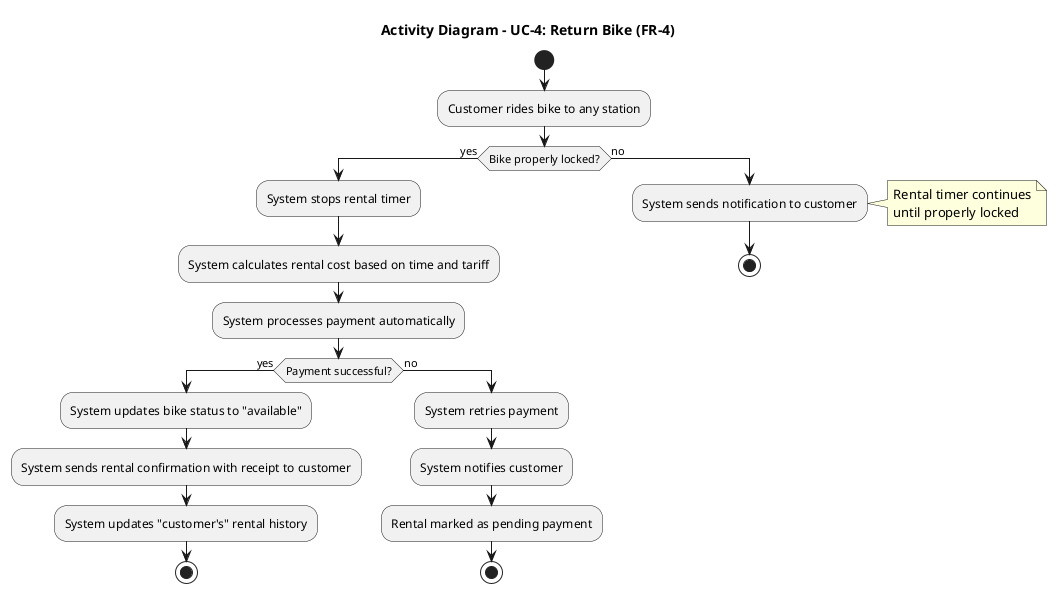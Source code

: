 @startuml Activity_Diagram_Return_Bike

title Activity Diagram - UC-4: Return Bike (FR-4)

start

:Customer rides bike to any station;
  if (Bike properly locked?) then (yes)
    :System stops rental timer;
    :System calculates rental cost based on time and tariff;
    :System processes payment automatically;

    if (Payment successful?) then (yes)
      :System updates bike status to "available";
      :System sends rental confirmation with receipt to customer;
      :System updates "customer's" rental history;
      stop
    else (no)
      :System retries payment;
      :System notifies customer;
      :Rental marked as pending payment;
      stop
    endif

  else (no)
    :System sends notification to customer;
    note right: Rental timer continues\nuntil properly locked
    stop
  endif

@enduml
